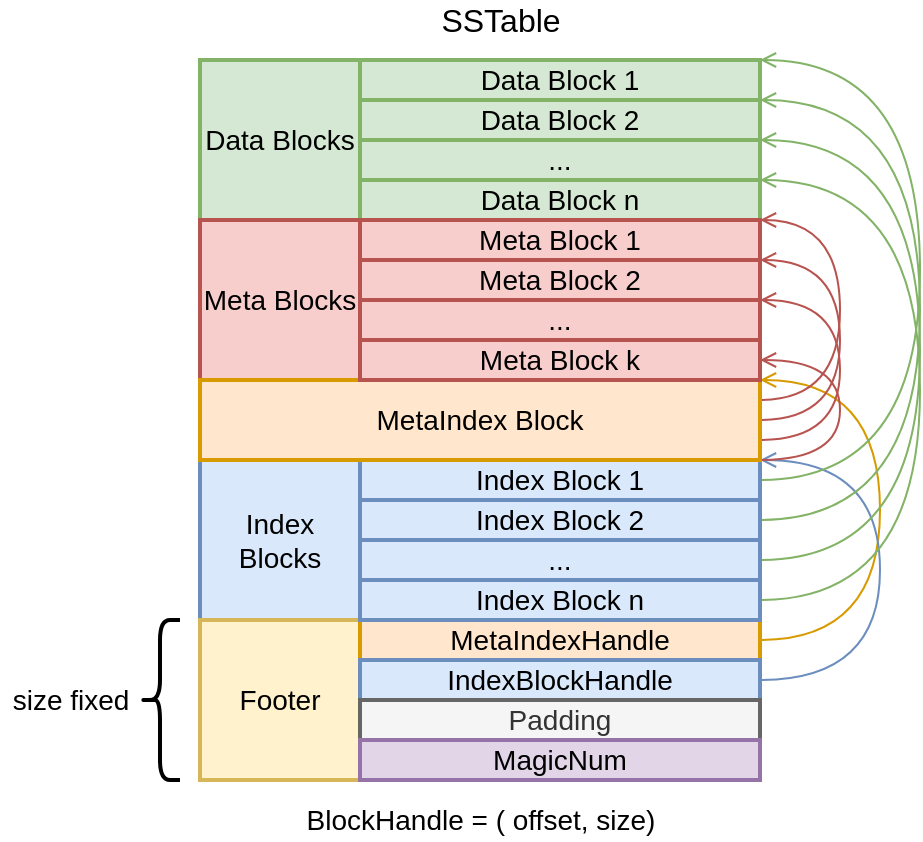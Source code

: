 <mxfile version="14.2.4" type="embed" pages="2">
    <diagram id="zl17Y1DGmnpQM1P0-xaW" name="sstable">
        <mxGraphModel dx="312" dy="566" grid="1" gridSize="10" guides="1" tooltips="1" connect="1" arrows="1" fold="1" page="1" pageScale="1" pageWidth="827" pageHeight="1169" background="#ffffff" math="0" shadow="0">
            <root>
                <mxCell id="0"/>
                <mxCell id="1" parent="0"/>
                <mxCell id="2" value="&lt;font style=&quot;font-size: 14px&quot;&gt;Data Blocks&lt;/font&gt;" style="rounded=0;whiteSpace=wrap;html=1;strokeWidth=2;fillColor=#d5e8d4;strokeColor=#82b366;" parent="1" vertex="1">
                    <mxGeometry x="240" y="240" width="80" height="80" as="geometry"/>
                </mxCell>
                <mxCell id="3" value="&lt;font style=&quot;font-size: 14px&quot;&gt;Data Block 1&lt;/font&gt;" style="rounded=0;whiteSpace=wrap;html=1;strokeWidth=2;fillColor=#d5e8d4;strokeColor=#82b366;" parent="1" vertex="1">
                    <mxGeometry x="320" y="240" width="200" height="20" as="geometry"/>
                </mxCell>
                <mxCell id="4" value="&lt;font style=&quot;font-size: 14px&quot;&gt;Data Block 2&lt;/font&gt;" style="rounded=0;whiteSpace=wrap;html=1;strokeWidth=2;fillColor=#d5e8d4;strokeColor=#82b366;" parent="1" vertex="1">
                    <mxGeometry x="320" y="260" width="200" height="20" as="geometry"/>
                </mxCell>
                <mxCell id="5" value="&lt;font style=&quot;font-size: 14px&quot;&gt;...&lt;/font&gt;" style="rounded=0;whiteSpace=wrap;html=1;strokeWidth=2;fillColor=#d5e8d4;strokeColor=#82b366;" parent="1" vertex="1">
                    <mxGeometry x="320" y="280" width="200" height="20" as="geometry"/>
                </mxCell>
                <mxCell id="8" value="&lt;font style=&quot;font-size: 14px&quot;&gt;Index Blocks&lt;br&gt;&lt;/font&gt;" style="rounded=0;whiteSpace=wrap;html=1;strokeWidth=2;fillColor=#dae8fc;strokeColor=#6c8ebf;" parent="1" vertex="1">
                    <mxGeometry x="240" y="440" width="80" height="80" as="geometry"/>
                </mxCell>
                <mxCell id="9" value="&lt;font style=&quot;font-size: 14px&quot;&gt;Footer&lt;br&gt;&lt;/font&gt;" style="rounded=0;whiteSpace=wrap;html=1;strokeWidth=2;fillColor=#fff2cc;strokeColor=#d6b656;" parent="1" vertex="1">
                    <mxGeometry x="240" y="520" width="80" height="80" as="geometry"/>
                </mxCell>
                <mxCell id="cYMjsSoU7JQfPONEkQDE-49" style="edgeStyle=orthogonalEdgeStyle;curved=1;rounded=0;orthogonalLoop=1;jettySize=auto;html=1;exitX=1;exitY=0.5;exitDx=0;exitDy=0;entryX=1;entryY=1;entryDx=0;entryDy=0;endArrow=open;endFill=0;strokeWidth=1;fillColor=#ffe6cc;strokeColor=#d79b00;" edge="1" parent="1" source="10" target="40">
                    <mxGeometry relative="1" as="geometry">
                        <Array as="points">
                            <mxPoint x="580" y="530"/>
                            <mxPoint x="580" y="400"/>
                        </Array>
                    </mxGeometry>
                </mxCell>
                <mxCell id="10" value="&lt;font style=&quot;font-size: 14px&quot;&gt;MetaIndexHandle&lt;br&gt;&lt;/font&gt;" style="rounded=0;whiteSpace=wrap;html=1;strokeWidth=2;fillColor=#ffe6cc;strokeColor=#d79b00;" parent="1" vertex="1">
                    <mxGeometry x="320" y="520" width="200" height="20" as="geometry"/>
                </mxCell>
                <mxCell id="cYMjsSoU7JQfPONEkQDE-50" style="edgeStyle=orthogonalEdgeStyle;curved=1;rounded=0;orthogonalLoop=1;jettySize=auto;html=1;exitX=1;exitY=0.5;exitDx=0;exitDy=0;entryX=1;entryY=0;entryDx=0;entryDy=0;endArrow=open;endFill=0;strokeWidth=1;fillColor=#dae8fc;strokeColor=#6c8ebf;" edge="1" parent="1" source="11" target="20">
                    <mxGeometry relative="1" as="geometry">
                        <Array as="points">
                            <mxPoint x="580" y="550"/>
                            <mxPoint x="580" y="440"/>
                        </Array>
                    </mxGeometry>
                </mxCell>
                <mxCell id="11" value="&lt;font style=&quot;font-size: 14px&quot;&gt;IndexBlockHandle&lt;br&gt;&lt;/font&gt;" style="rounded=0;whiteSpace=wrap;html=1;strokeWidth=2;fillColor=#dae8fc;strokeColor=#6c8ebf;" parent="1" vertex="1">
                    <mxGeometry x="320" y="540" width="200" height="20" as="geometry"/>
                </mxCell>
                <mxCell id="12" value="&lt;font style=&quot;font-size: 14px&quot;&gt;BlockHandle = ( offset, size)&lt;/font&gt;" style="text;html=1;align=center;verticalAlign=middle;resizable=0;points=[];autosize=1;" parent="1" vertex="1">
                    <mxGeometry x="285" y="610" width="190" height="20" as="geometry"/>
                </mxCell>
                <mxCell id="13" value="&lt;font style=&quot;font-size: 14px&quot;&gt;Padding&lt;br&gt;&lt;/font&gt;" style="rounded=0;whiteSpace=wrap;html=1;strokeWidth=2;fillColor=#f5f5f5;strokeColor=#666666;fontColor=#333333;" parent="1" vertex="1">
                    <mxGeometry x="320" y="560" width="200" height="20" as="geometry"/>
                </mxCell>
                <mxCell id="14" value="&lt;font style=&quot;font-size: 14px&quot;&gt;MagicNum&lt;br&gt;&lt;/font&gt;" style="rounded=0;whiteSpace=wrap;html=1;strokeWidth=2;fillColor=#e1d5e7;strokeColor=#9673a6;" parent="1" vertex="1">
                    <mxGeometry x="320" y="580" width="200" height="20" as="geometry"/>
                </mxCell>
                <mxCell id="15" value="&lt;font style=&quot;font-size: 14px&quot;&gt;Data Block n&lt;/font&gt;" style="rounded=0;whiteSpace=wrap;html=1;strokeWidth=2;fillColor=#d5e8d4;strokeColor=#82b366;" parent="1" vertex="1">
                    <mxGeometry x="320" y="300" width="200" height="20" as="geometry"/>
                </mxCell>
                <mxCell id="cYMjsSoU7JQfPONEkQDE-51" style="edgeStyle=orthogonalEdgeStyle;curved=1;rounded=0;orthogonalLoop=1;jettySize=auto;html=1;exitX=1;exitY=0.5;exitDx=0;exitDy=0;entryX=1;entryY=0;entryDx=0;entryDy=0;endArrow=open;endFill=0;strokeWidth=1;fillColor=#d5e8d4;strokeColor=#82b366;" edge="1" parent="1" source="20" target="3">
                    <mxGeometry relative="1" as="geometry">
                        <Array as="points">
                            <mxPoint x="600" y="450"/>
                            <mxPoint x="600" y="240"/>
                        </Array>
                    </mxGeometry>
                </mxCell>
                <mxCell id="20" value="&lt;font style=&quot;font-size: 14px&quot;&gt;Index Block 1&lt;/font&gt;" style="rounded=0;whiteSpace=wrap;html=1;strokeWidth=2;fillColor=#dae8fc;strokeColor=#6c8ebf;" parent="1" vertex="1">
                    <mxGeometry x="320" y="440" width="200" height="20" as="geometry"/>
                </mxCell>
                <mxCell id="cYMjsSoU7JQfPONEkQDE-52" style="edgeStyle=orthogonalEdgeStyle;curved=1;rounded=0;orthogonalLoop=1;jettySize=auto;html=1;exitX=1;exitY=0.5;exitDx=0;exitDy=0;entryX=1;entryY=0;entryDx=0;entryDy=0;endArrow=open;endFill=0;strokeWidth=1;fillColor=#d5e8d4;strokeColor=#82b366;" edge="1" parent="1" source="21" target="4">
                    <mxGeometry relative="1" as="geometry">
                        <Array as="points">
                            <mxPoint x="600" y="470"/>
                            <mxPoint x="600" y="260"/>
                        </Array>
                    </mxGeometry>
                </mxCell>
                <mxCell id="21" value="&lt;font style=&quot;font-size: 14px&quot;&gt;Index Block 2&lt;/font&gt;" style="rounded=0;whiteSpace=wrap;html=1;strokeWidth=2;fillColor=#dae8fc;strokeColor=#6c8ebf;" parent="1" vertex="1">
                    <mxGeometry x="320" y="460" width="200" height="20" as="geometry"/>
                </mxCell>
                <mxCell id="cYMjsSoU7JQfPONEkQDE-53" style="edgeStyle=orthogonalEdgeStyle;curved=1;rounded=0;orthogonalLoop=1;jettySize=auto;html=1;exitX=1;exitY=0.5;exitDx=0;exitDy=0;entryX=1;entryY=1;entryDx=0;entryDy=0;endArrow=open;endFill=0;strokeWidth=1;fillColor=#d5e8d4;strokeColor=#82b366;" edge="1" parent="1" source="22" target="4">
                    <mxGeometry relative="1" as="geometry">
                        <Array as="points">
                            <mxPoint x="600" y="490"/>
                            <mxPoint x="600" y="280"/>
                        </Array>
                    </mxGeometry>
                </mxCell>
                <mxCell id="22" value="&lt;font style=&quot;font-size: 14px&quot;&gt;...&lt;/font&gt;" style="rounded=0;whiteSpace=wrap;html=1;strokeWidth=2;fillColor=#dae8fc;strokeColor=#6c8ebf;" parent="1" vertex="1">
                    <mxGeometry x="320" y="480" width="200" height="20" as="geometry"/>
                </mxCell>
                <mxCell id="cYMjsSoU7JQfPONEkQDE-54" style="edgeStyle=orthogonalEdgeStyle;curved=1;rounded=0;orthogonalLoop=1;jettySize=auto;html=1;exitX=1;exitY=0.5;exitDx=0;exitDy=0;entryX=1;entryY=0;entryDx=0;entryDy=0;endArrow=open;endFill=0;strokeWidth=1;fillColor=#d5e8d4;strokeColor=#82b366;" edge="1" parent="1" source="23" target="15">
                    <mxGeometry relative="1" as="geometry">
                        <Array as="points">
                            <mxPoint x="600" y="510"/>
                            <mxPoint x="600" y="300"/>
                        </Array>
                    </mxGeometry>
                </mxCell>
                <mxCell id="23" value="&lt;font style=&quot;font-size: 14px&quot;&gt;Index Block n&lt;/font&gt;" style="rounded=0;whiteSpace=wrap;html=1;strokeWidth=2;fillColor=#dae8fc;strokeColor=#6c8ebf;" parent="1" vertex="1">
                    <mxGeometry x="320" y="500" width="200" height="20" as="geometry"/>
                </mxCell>
                <mxCell id="33" value="&lt;font style=&quot;font-size: 16px&quot;&gt;SSTable&lt;/font&gt;" style="text;html=1;align=center;verticalAlign=middle;resizable=0;points=[];autosize=1;" parent="1" vertex="1">
                    <mxGeometry x="350" y="210" width="80" height="20" as="geometry"/>
                </mxCell>
                <mxCell id="34" value="" style="shape=curlyBracket;whiteSpace=wrap;html=1;rounded=1;strokeWidth=2;" parent="1" vertex="1">
                    <mxGeometry x="210" y="520" width="20" height="80" as="geometry"/>
                </mxCell>
                <mxCell id="35" value="&lt;font style=&quot;font-size: 14px&quot;&gt;size fixed&lt;/font&gt;" style="text;html=1;align=center;verticalAlign=middle;resizable=0;points=[];autosize=1;" parent="1" vertex="1">
                    <mxGeometry x="140" y="550" width="70" height="20" as="geometry"/>
                </mxCell>
                <mxCell id="6" value="&lt;font style=&quot;font-size: 14px&quot;&gt;Meta Blocks&lt;/font&gt;" style="rounded=0;whiteSpace=wrap;html=1;strokeWidth=2;fillColor=#f8cecc;strokeColor=#b85450;" parent="1" vertex="1">
                    <mxGeometry x="240" y="320" width="80" height="80" as="geometry"/>
                </mxCell>
                <mxCell id="cYMjsSoU7JQfPONEkQDE-56" style="edgeStyle=orthogonalEdgeStyle;curved=1;rounded=0;orthogonalLoop=1;jettySize=auto;html=1;exitX=1;exitY=0.25;exitDx=0;exitDy=0;entryX=1;entryY=1;entryDx=0;entryDy=0;endArrow=open;endFill=0;strokeWidth=1;fillColor=#f8cecc;strokeColor=#b85450;" edge="1" parent="1" source="7" target="15">
                    <mxGeometry relative="1" as="geometry">
                        <Array as="points">
                            <mxPoint x="560" y="410"/>
                            <mxPoint x="560" y="320"/>
                        </Array>
                    </mxGeometry>
                </mxCell>
                <mxCell id="cYMjsSoU7JQfPONEkQDE-57" style="edgeStyle=orthogonalEdgeStyle;curved=1;rounded=0;orthogonalLoop=1;jettySize=auto;html=1;exitX=1;exitY=0.5;exitDx=0;exitDy=0;entryX=1;entryY=0;entryDx=0;entryDy=0;endArrow=open;endFill=0;strokeWidth=1;fillColor=#f8cecc;strokeColor=#b85450;" edge="1" parent="1" source="7" target="38">
                    <mxGeometry relative="1" as="geometry">
                        <Array as="points">
                            <mxPoint x="560" y="420"/>
                            <mxPoint x="560" y="340"/>
                        </Array>
                    </mxGeometry>
                </mxCell>
                <mxCell id="cYMjsSoU7JQfPONEkQDE-59" style="edgeStyle=orthogonalEdgeStyle;curved=1;rounded=0;orthogonalLoop=1;jettySize=auto;html=1;exitX=1;exitY=0.75;exitDx=0;exitDy=0;entryX=1;entryY=1;entryDx=0;entryDy=0;endArrow=open;endFill=0;strokeWidth=1;fillColor=#f8cecc;strokeColor=#b85450;" edge="1" parent="1" source="7" target="38">
                    <mxGeometry relative="1" as="geometry">
                        <Array as="points">
                            <mxPoint x="560" y="430"/>
                            <mxPoint x="560" y="360"/>
                        </Array>
                    </mxGeometry>
                </mxCell>
                <mxCell id="cYMjsSoU7JQfPONEkQDE-60" style="edgeStyle=orthogonalEdgeStyle;curved=1;rounded=0;orthogonalLoop=1;jettySize=auto;html=1;exitX=1;exitY=1;exitDx=0;exitDy=0;entryX=1;entryY=0.5;entryDx=0;entryDy=0;endArrow=open;endFill=0;strokeWidth=1;fillColor=#f8cecc;strokeColor=#b85450;" edge="1" parent="1" source="7" target="40">
                    <mxGeometry relative="1" as="geometry">
                        <Array as="points">
                            <mxPoint x="560" y="440"/>
                            <mxPoint x="560" y="390"/>
                        </Array>
                    </mxGeometry>
                </mxCell>
                <mxCell id="7" value="&lt;font style=&quot;font-size: 14px&quot;&gt;MetaIndex Block&lt;br&gt;&lt;/font&gt;" style="rounded=0;whiteSpace=wrap;html=1;strokeWidth=2;fillColor=#ffe6cc;strokeColor=#d79b00;" parent="1" vertex="1">
                    <mxGeometry x="240" y="400" width="280" height="40" as="geometry"/>
                </mxCell>
                <mxCell id="37" value="&lt;font style=&quot;font-size: 14px&quot;&gt;Meta Block 1&lt;/font&gt;" style="rounded=0;whiteSpace=wrap;html=1;strokeWidth=2;fillColor=#f8cecc;strokeColor=#b85450;" vertex="1" parent="1">
                    <mxGeometry x="320" y="320" width="200" height="20" as="geometry"/>
                </mxCell>
                <mxCell id="38" value="&lt;font style=&quot;font-size: 14px&quot;&gt;Meta Block 2&lt;/font&gt;" style="rounded=0;whiteSpace=wrap;html=1;strokeWidth=2;fillColor=#f8cecc;strokeColor=#b85450;" vertex="1" parent="1">
                    <mxGeometry x="320" y="340" width="200" height="20" as="geometry"/>
                </mxCell>
                <mxCell id="39" value="&lt;font style=&quot;font-size: 14px&quot;&gt;...&lt;/font&gt;" style="rounded=0;whiteSpace=wrap;html=1;strokeWidth=2;fillColor=#f8cecc;strokeColor=#b85450;" vertex="1" parent="1">
                    <mxGeometry x="320" y="360" width="200" height="20" as="geometry"/>
                </mxCell>
                <mxCell id="40" value="&lt;font style=&quot;font-size: 14px&quot;&gt;Meta Block k&lt;/font&gt;" style="rounded=0;whiteSpace=wrap;html=1;strokeWidth=2;fillColor=#f8cecc;strokeColor=#b85450;" vertex="1" parent="1">
                    <mxGeometry x="320" y="380" width="200" height="20" as="geometry"/>
                </mxCell>
            </root>
        </mxGraphModel>
    </diagram>
    <diagram id="eT6pJ3VUlCYDKES8uWjE" name="handle">
        <mxGraphModel dx="177" dy="679" grid="1" gridSize="10" guides="1" tooltips="1" connect="1" arrows="1" fold="1" page="1" pageScale="1" pageWidth="827" pageHeight="1169" background="#ffffff" math="0" shadow="0">
            <root>
                <mxCell id="PJKurP-LdXIoODxyzkPV-0"/>
                <mxCell id="PJKurP-LdXIoODxyzkPV-1" parent="PJKurP-LdXIoODxyzkPV-0"/>
                <mxCell id="zMFKcpXkrVm2ZBXfcIGt-1" value="&lt;font style=&quot;font-size: 14px&quot;&gt;Content&lt;br&gt;&lt;/font&gt;" style="rounded=0;whiteSpace=wrap;html=1;strokeWidth=2;fillColor=#d5e8d4;strokeColor=#82b366;" vertex="1" parent="PJKurP-LdXIoODxyzkPV-1">
                    <mxGeometry x="200" y="160" width="160" height="120" as="geometry"/>
                </mxCell>
                <mxCell id="zMFKcpXkrVm2ZBXfcIGt-2" value="&lt;font style=&quot;font-size: 14px&quot;&gt;Compression Type ( 1B )&lt;br&gt;&lt;/font&gt;" style="rounded=0;whiteSpace=wrap;html=1;strokeWidth=2;fillColor=#f8cecc;strokeColor=#b85450;" vertex="1" parent="PJKurP-LdXIoODxyzkPV-1">
                    <mxGeometry x="200" y="280" width="160" height="20" as="geometry"/>
                </mxCell>
                <mxCell id="zMFKcpXkrVm2ZBXfcIGt-3" value="&lt;font style=&quot;font-size: 14px&quot;&gt;CRC32 ( 4B )&lt;br&gt;&lt;/font&gt;" style="rounded=0;whiteSpace=wrap;html=1;strokeWidth=2;fillColor=#fff2cc;strokeColor=#d6b656;" vertex="1" parent="PJKurP-LdXIoODxyzkPV-1">
                    <mxGeometry x="200" y="300" width="160" height="40" as="geometry"/>
                </mxCell>
                <mxCell id="zMFKcpXkrVm2ZBXfcIGt-4" value="&lt;font style=&quot;font-size: 14px&quot;&gt;Handle&lt;br&gt;&lt;/font&gt;" style="rounded=0;whiteSpace=wrap;html=1;strokeWidth=2;fillColor=#e1d5e7;strokeColor=#9673a6;" vertex="1" parent="PJKurP-LdXIoODxyzkPV-1">
                    <mxGeometry x="40" y="200" width="60" height="40" as="geometry"/>
                </mxCell>
                <mxCell id="zMFKcpXkrVm2ZBXfcIGt-8" style="edgeStyle=orthogonalEdgeStyle;curved=1;rounded=0;orthogonalLoop=1;jettySize=auto;html=1;exitX=0.5;exitY=0;exitDx=0;exitDy=0;entryX=0;entryY=0;entryDx=0;entryDy=0;strokeWidth=1;" edge="1" parent="PJKurP-LdXIoODxyzkPV-1" source="zMFKcpXkrVm2ZBXfcIGt-5" target="zMFKcpXkrVm2ZBXfcIGt-1">
                    <mxGeometry relative="1" as="geometry">
                        <Array as="points">
                            <mxPoint x="130" y="160"/>
                        </Array>
                    </mxGeometry>
                </mxCell>
                <mxCell id="zMFKcpXkrVm2ZBXfcIGt-5" value="&lt;font style=&quot;font-size: 14px&quot;&gt;offset&lt;br&gt;&lt;/font&gt;" style="rounded=0;whiteSpace=wrap;html=1;strokeWidth=2;fillColor=#e1d5e7;strokeColor=#9673a6;" vertex="1" parent="PJKurP-LdXIoODxyzkPV-1">
                    <mxGeometry x="100" y="200" width="60" height="20" as="geometry"/>
                </mxCell>
                <mxCell id="zMFKcpXkrVm2ZBXfcIGt-10" style="edgeStyle=orthogonalEdgeStyle;curved=1;rounded=0;orthogonalLoop=1;jettySize=auto;html=1;exitX=0.5;exitY=1;exitDx=0;exitDy=0;entryX=0;entryY=0;entryDx=0;entryDy=0;strokeWidth=1;" edge="1" parent="PJKurP-LdXIoODxyzkPV-1" source="zMFKcpXkrVm2ZBXfcIGt-6" target="zMFKcpXkrVm2ZBXfcIGt-2">
                    <mxGeometry relative="1" as="geometry">
                        <Array as="points">
                            <mxPoint x="130" y="280"/>
                        </Array>
                    </mxGeometry>
                </mxCell>
                <mxCell id="zMFKcpXkrVm2ZBXfcIGt-6" value="&lt;font style=&quot;font-size: 14px&quot;&gt;size&lt;br&gt;&lt;/font&gt;" style="rounded=0;whiteSpace=wrap;html=1;strokeWidth=2;fillColor=#e1d5e7;strokeColor=#9673a6;" vertex="1" parent="PJKurP-LdXIoODxyzkPV-1">
                    <mxGeometry x="100" y="220" width="60" height="20" as="geometry"/>
                </mxCell>
                <mxCell id="H1M3AUVCPOl17L-Vsz71-0" value="" style="shape=curlyBracket;whiteSpace=wrap;html=1;rounded=1;rotation=-180;" vertex="1" parent="PJKurP-LdXIoODxyzkPV-1">
                    <mxGeometry x="370" y="300" width="20" height="40" as="geometry"/>
                </mxCell>
                <mxCell id="Z_s4d8F9k0cys5UvVv51-0" value="&lt;font style=&quot;font-size: 14px&quot;&gt;Trailer&lt;br&gt;&lt;/font&gt;" style="text;html=1;align=center;verticalAlign=middle;resizable=0;points=[];autosize=1;" vertex="1" parent="PJKurP-LdXIoODxyzkPV-1">
                    <mxGeometry x="390" y="310" width="50" height="20" as="geometry"/>
                </mxCell>
            </root>
        </mxGraphModel>
    </diagram>
</mxfile>
